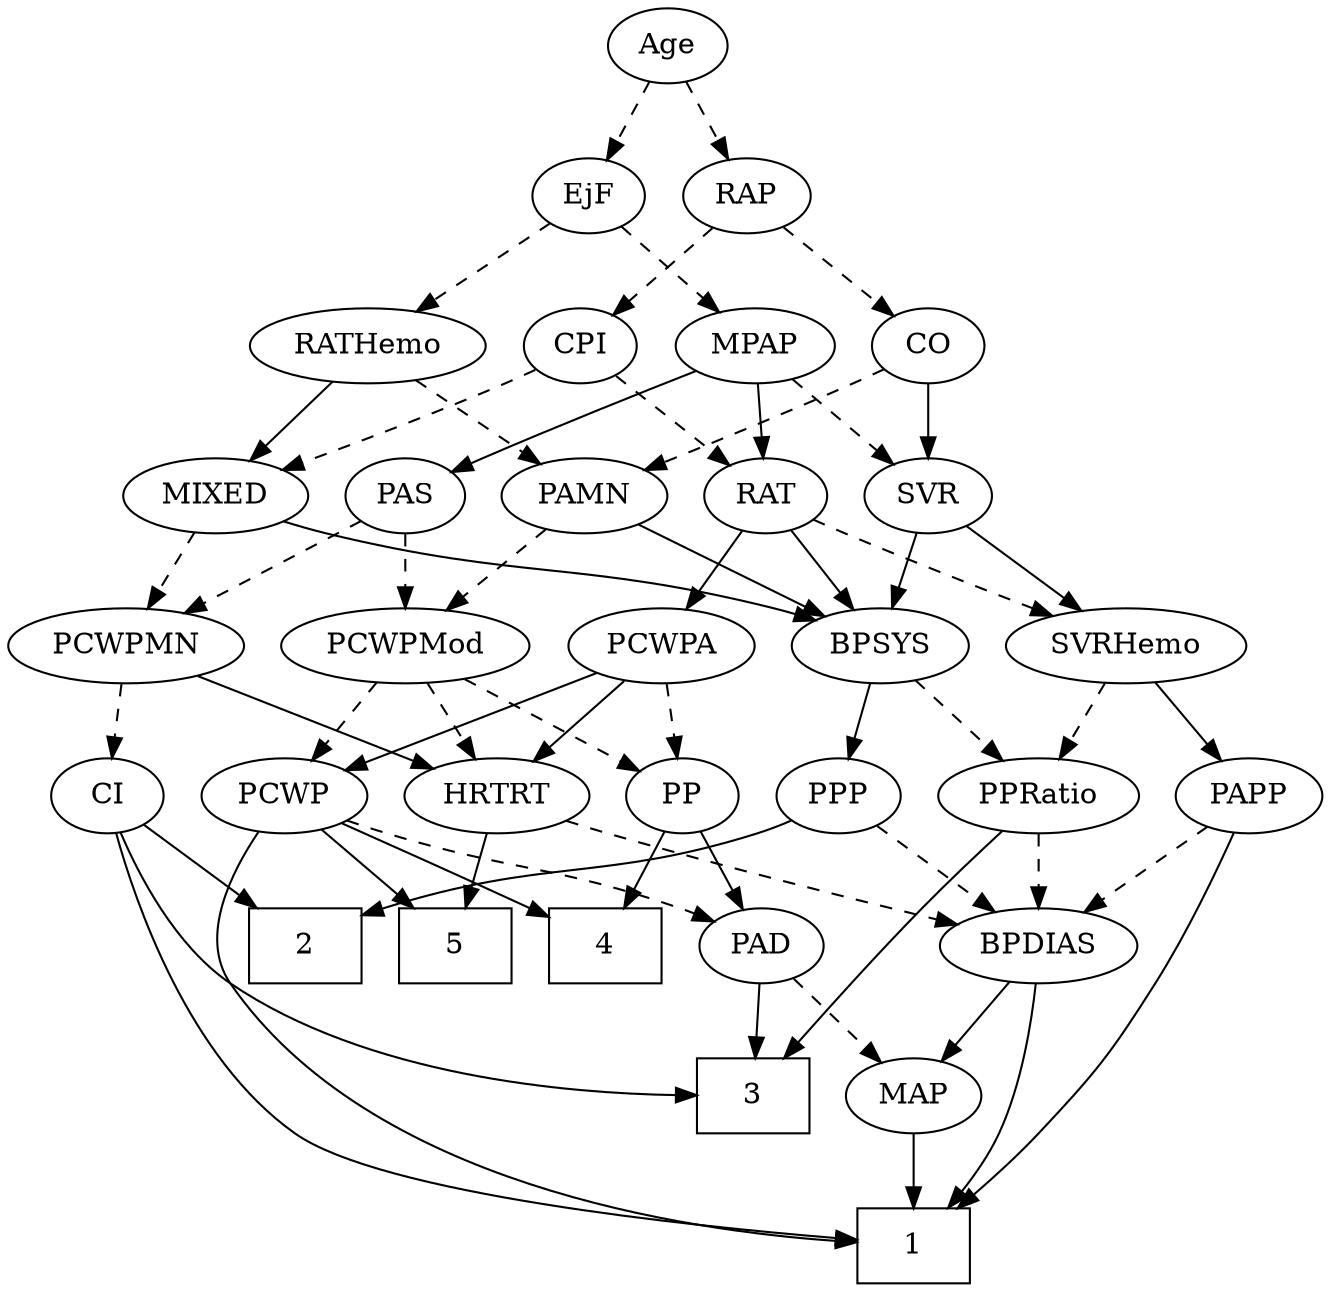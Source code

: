 strict digraph {
	graph [bb="0,0,572.89,612"];
	node [label="\N"];
	1	[height=0.5,
		pos="393.05,18",
		shape=box,
		width=0.75];
	2	[height=0.5,
		pos="107.05,162",
		shape=box,
		width=0.75];
	3	[height=0.5,
		pos="317.05,90",
		shape=box,
		width=0.75];
	4	[height=0.5,
		pos="251.05,162",
		shape=box,
		width=0.75];
	5	[height=0.5,
		pos="179.05,162",
		shape=box,
		width=0.75];
	Age	[height=0.5,
		pos="285.05,594",
		width=0.75];
	EjF	[height=0.5,
		pos="249.05,522",
		width=0.75];
	Age -> EjF	[pos="e,257.35,539.15 276.7,576.76 272.33,568.28 266.9,557.71 262,548.2",
		style=dashed];
	RAP	[height=0.5,
		pos="322.05,522",
		width=0.77632];
	Age -> RAP	[pos="e,313.51,539.15 293.63,576.76 298.11,568.28 303.7,557.71 308.73,548.2",
		style=dashed];
	MPAP	[height=0.5,
		pos="326.05,450",
		width=0.97491];
	EjF -> MPAP	[pos="e,309.42,466.11 264.63,506.83 275.3,497.13 289.66,484.08 301.81,473.03",
		style=dashed];
	RATHemo	[height=0.5,
		pos="152.05,450",
		width=1.3721];
	EjF -> RATHemo	[pos="e,173.45,466.45 231.25,508.16 217.37,498.14 197.8,484.02 181.58,472.31",
		style=dashed];
	CO	[height=0.5,
		pos="406.05,450",
		width=0.75];
	RAP -> CO	[pos="e,389.77,464.56 338.64,507.17 351.03,496.85 368.15,482.58 382.03,471.01",
		style=dashed];
	CPI	[height=0.5,
		pos="246.05,450",
		width=0.75];
	RAP -> CPI	[pos="e,261.4,465.14 306.67,506.83 295.85,496.87 281.19,483.37 268.99,472.14",
		style=dashed];
	MIXED	[height=0.5,
		pos="85.046,378",
		width=1.1193];
	BPSYS	[height=0.5,
		pos="379.05,306",
		width=1.0471];
	MIXED -> BPSYS	[pos="e,351.08,318.22 114.88,365.83 121.15,363.71 127.77,361.64 134.05,360 220.99,337.2 246.34,347.67 333.05,324 335.82,323.24 338.66,\
322.39 341.5,321.48",
		style=solid];
	PCWPMN	[height=0.5,
		pos="50.046,306",
		width=1.3902];
	MIXED -> PCWPMN	[pos="e,58.44,323.79 76.573,360.05 72.489,351.89 67.501,341.91 62.958,332.82",
		style=dashed];
	PAS	[height=0.5,
		pos="170.05,378",
		width=0.75];
	MPAP -> PAS	[pos="e,191.32,389.16 300.21,437.81 275.85,427.22 238.36,410.76 206.05,396 204.25,395.18 202.41,394.33 200.56,393.48",
		style=solid];
	RAT	[height=0.5,
		pos="333.05,378",
		width=0.75827];
	MPAP -> RAT	[pos="e,331.34,396.1 327.78,431.7 328.55,423.98 329.47,414.71 330.33,406.11",
		style=solid];
	SVR	[height=0.5,
		pos="406.05,378",
		width=0.77632];
	MPAP -> SVR	[pos="e,390.19,392.87 343.01,434.15 354.45,424.15 369.7,410.8 382.33,399.75",
		style=dashed];
	PPP	[height=0.5,
		pos="367.05,234",
		width=0.75];
	BPSYS -> PPP	[pos="e,369.98,252.1 376.08,287.7 374.76,279.98 373.17,270.71 371.69,262.11",
		style=solid];
	PPRatio	[height=0.5,
		pos="452.05,234",
		width=1.1013];
	BPSYS -> PPRatio	[pos="e,435.89,250.49 395.25,289.46 404.98,280.13 417.54,268.09 428.37,257.7",
		style=dashed];
	PAD	[height=0.5,
		pos="325.05,162",
		width=0.79437];
	PAD -> 3	[pos="e,319,108.1 323.07,143.7 322.19,135.98 321.13,126.71 320.14,118.11",
		style=solid];
	MAP	[height=0.5,
		pos="393.05,90",
		width=0.84854];
	PAD -> MAP	[pos="e,378.18,106.31 339.47,146.15 348.63,136.72 360.66,124.33 371.01,113.69",
		style=dashed];
	PAMN	[height=0.5,
		pos="251.05,378",
		width=1.011];
	CO -> PAMN	[pos="e,277.59,390.62 384.76,438.85 379.93,436.58 374.82,434.19 370.05,432 342.22,419.24 310.55,405.15 286.89,394.71",
		style=dashed];
	CO -> SVR	[pos="e,406.05,396.1 406.05,431.7 406.05,423.98 406.05,414.71 406.05,406.11",
		style=solid];
	PCWPMod	[height=0.5,
		pos="170.05,306",
		width=1.4443];
	PAS -> PCWPMod	[pos="e,170.05,324.1 170.05,359.7 170.05,351.98 170.05,342.71 170.05,334.11",
		style=dashed];
	PAS -> PCWPMN	[pos="e,75.32,321.74 150.23,365.44 132.29,354.98 105.48,339.34 84.105,326.87",
		style=dashed];
	PAMN -> BPSYS	[pos="e,355.28,319.99 274.52,364.16 294.69,353.13 323.99,337.11 346.44,324.83",
		style=solid];
	PAMN -> PCWPMod	[pos="e,188.43,322.89 233.47,361.81 222.55,352.38 208.32,340.08 196.11,329.53",
		style=dashed];
	RATHemo -> MIXED	[pos="e,100.5,395.15 136.51,432.76 127.88,423.75 117,412.39 107.47,402.43",
		style=solid];
	RATHemo -> PAMN	[pos="e,230.82,393.3 174.02,433.46 188.34,423.34 207.17,410.02 222.63,399.09",
		style=dashed];
	CPI -> MIXED	[pos="e,113.98,390.88 224.79,438.79 219.96,436.52 214.84,434.15 210.05,432 181.18,419.07 148.23,405.13 123.41,394.8",
		style=dashed];
	CPI -> RAT	[pos="e,316.32,392.46 262.82,435.5 275.7,425.14 293.68,410.67 308.22,398.97",
		style=dashed];
	RAT -> BPSYS	[pos="e,368.33,323.31 343.48,361.12 349.17,352.47 356.32,341.58 362.73,331.83",
		style=solid];
	PCWPA	[height=0.5,
		pos="282.05,306",
		width=1.1555];
	RAT -> PCWPA	[pos="e,294.04,323.47 321.73,361.46 315.37,352.74 307.29,341.65 300.09,331.76",
		style=solid];
	SVRHemo	[height=0.5,
		pos="485.05,306",
		width=1.3902];
	RAT -> SVRHemo	[pos="e,454.95,320.62 354.73,366.71 359.44,364.48 364.41,362.15 369.05,360 394.52,348.16 423.24,335.04 445.73,324.82",
		style=dashed];
	SVR -> BPSYS	[pos="e,385.59,323.96 399.65,360.41 396.53,352.34 392.71,342.43 389.21,333.35",
		style=solid];
	SVR -> SVRHemo	[pos="e,467.15,322.85 422.03,362.83 432.76,353.33 447.12,340.6 459.42,329.7",
		style=solid];
	PP	[height=0.5,
		pos="295.05,234",
		width=0.75];
	PCWPMod -> PP	[pos="e,275.04,246.21 196.25,290.33 216.7,278.87 245.1,262.97 266.2,251.16",
		style=dashed];
	PCWP	[height=0.5,
		pos="117.05,234",
		width=0.97491];
	PCWPMod -> PCWP	[pos="e,129.15,250.99 157.49,288.41 150.86,279.66 142.6,268.75 135.28,259.08",
		style=dashed];
	HRTRT	[height=0.5,
		pos="210.05,234",
		width=1.1013];
	PCWPMod -> HRTRT	[pos="e,200.45,251.79 179.73,288.05 184.45,279.8 190.22,269.7 195.45,260.54",
		style=dashed];
	PCWPA -> PP	[pos="e,291.87,252.1 285.26,287.7 286.69,279.98 288.41,270.71 290.01,262.11",
		style=dashed];
	PCWPA -> PCWP	[pos="e,143.28,246.13 253.3,292.81 225.31,280.93 182.69,262.85 152.58,250.08",
		style=solid];
	PCWPA -> HRTRT	[pos="e,226.32,250.82 265.71,289.12 256.23,279.9 244.12,268.13 233.62,257.92",
		style=solid];
	CI	[height=0.5,
		pos="37.046,234",
		width=0.75];
	PCWPMN -> CI	[pos="e,40.222,252.1 46.832,287.7 45.399,279.98 43.678,270.71 42.081,262.11",
		style=dashed];
	PCWPMN -> HRTRT	[pos="e,182.36,247.11 80.517,291.67 106.8,280.17 144.83,263.53 172.89,251.26",
		style=solid];
	SVRHemo -> PPRatio	[pos="e,459.96,251.79 477.06,288.05 473.25,279.97 468.6,270.12 464.36,261.11",
		style=dashed];
	PAPP	[height=0.5,
		pos="541.05,234",
		width=0.88464];
	SVRHemo -> PAPP	[pos="e,528.26,250.99 498.32,288.41 505.32,279.66 514.04,268.75 521.78,259.08",
		style=solid];
	BPDIAS	[height=0.5,
		pos="452.05,162",
		width=1.1735];
	BPDIAS -> 1	[pos="e,409.25,36.371 450.62,143.91 448.58,125.47 443.81,95.57 433.05,72 428.59,62.248 422.09,52.587 415.63,44.238",
		style=solid];
	BPDIAS -> MAP	[pos="e,406.25,106.67 438.36,144.76 430.81,135.8 421.29,124.51 412.93,114.59",
		style=solid];
	MAP -> 1	[pos="e,393.05,36.104 393.05,71.697 393.05,63.983 393.05,54.712 393.05,46.112",
		style=solid];
	PP -> 4	[pos="e,261.91,180.29 285.06,217.12 279.83,208.8 273.3,198.41 267.36,188.96",
		style=solid];
	PP -> PAD	[pos="e,317.99,179.47 302.16,216.41 305.7,208.13 310.08,197.92 314.05,188.66",
		style=solid];
	PPP -> 2	[pos="e,134.27,176.73 346.47,222.2 341.52,219.9 336.17,217.67 331.05,216 253.16,190.61 225.95,205.19 144,179.84",
		style=solid];
	PPP -> BPDIAS	[pos="e,433.34,178.41 383.43,219.5 395.37,209.67 411.8,196.15 425.58,184.79",
		style=dashed];
	PPRatio -> 3	[pos="e,333.1,108.11 436.83,217.27 426.67,206.74 413.03,192.57 401.05,180 380.45,158.39 357.17,133.7 340.34,115.81",
		style=solid];
	PPRatio -> BPDIAS	[pos="e,452.05,180.1 452.05,215.7 452.05,207.98 452.05,198.71 452.05,190.11",
		style=dashed];
	PCWP -> 1	[pos="e,365.72,19.967 99.643,218.2 80.414,200.01 54.246,168.54 71.046,144 136.29,48.687 285.64,26.038 355.6,20.665",
		style=solid];
	PCWP -> 4	[pos="e,223.95,177.16 140.69,220.65 161.26,209.91 191.36,194.18 214.94,181.86",
		style=solid];
	PCWP -> 5	[pos="e,163.73,180.29 131.11,217.12 138.78,208.46 148.44,197.55 157.08,187.8",
		style=solid];
	PCWP -> PAD	[pos="e,302.76,173.61 143.9,222.18 149.53,220.04 155.46,217.87 161.05,216 216.27,197.49 232.33,199.94 287.05,180 289.14,179.24 291.29,\
178.41 293.43,177.55",
		style=dashed];
	CI -> 1	[pos="e,365.77,21.008 38.221,215.77 41.564,181.73 54.272,106.25 102.05,72 142.24,43.187 286.68,27.729 355.75,21.84",
		style=solid];
	CI -> 2	[pos="e,89.842,180.2 51.55,218.5 60.508,209.54 72.232,197.81 82.595,187.45",
		style=solid];
	CI -> 3	[pos="e,289.94,93.592 38.753,215.81 41.713,195.55 49.704,162.31 71.046,144 102.08,117.38 219.24,101.35 279.99,94.66",
		style=solid];
	PAPP -> 1	[pos="e,414.31,36.098 535.06,216.1 528.31,197.81 516.49,168.05 503.05,144 483.9,109.77 478.13,101.28 452.05,72 442.94,61.777 432.01,51.501 \
422.04,42.754",
		style=solid];
	PAPP -> BPDIAS	[pos="e,471.26,178.11 523.04,218.83 510.47,208.95 493.47,195.58 479.25,184.4",
		style=dashed];
	HRTRT -> 5	[pos="e,186.7,180.28 202.54,216.05 199.01,208.09 194.73,198.41 190.79,189.51",
		style=solid];
	HRTRT -> BPDIAS	[pos="e,416.62,171.98 240.26,222.17 246.45,220.05 252.94,217.9 259.05,216 309.26,200.41 367.55,184.73 406.82,174.52",
		style=dashed];
}
